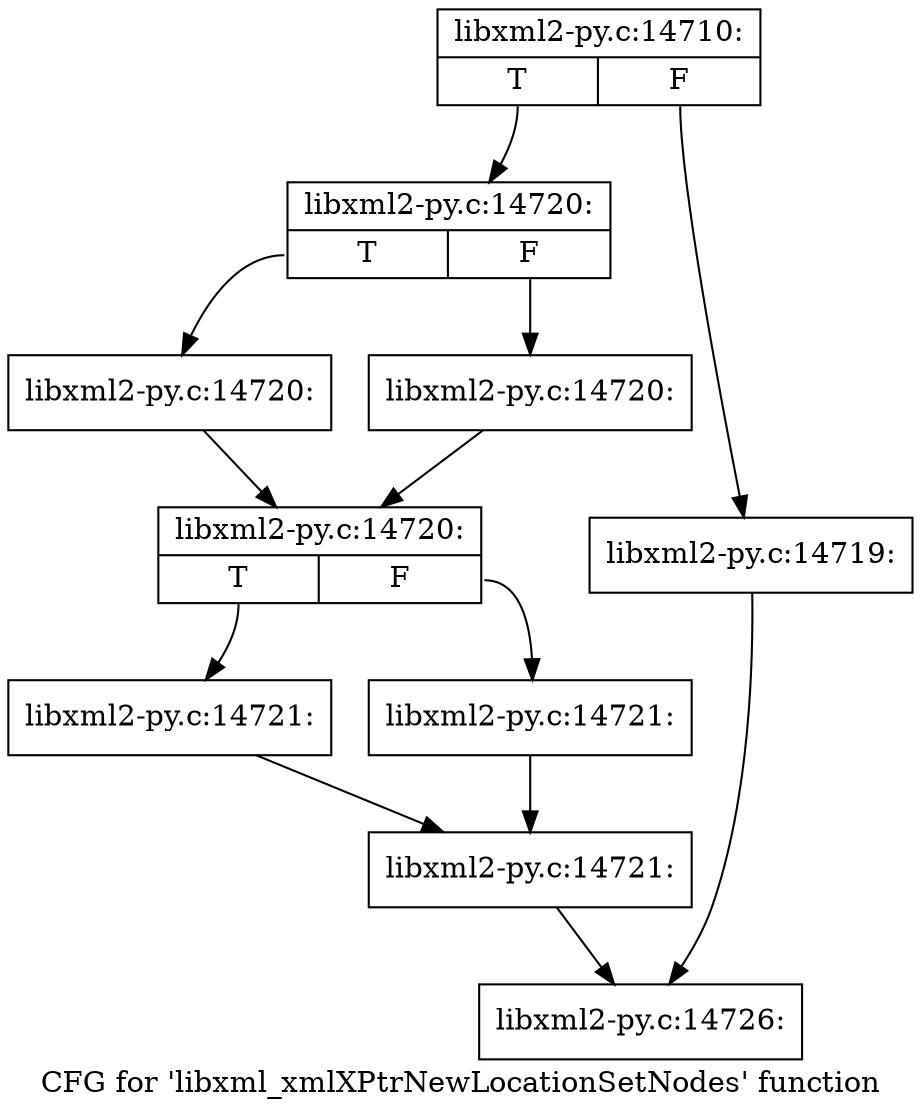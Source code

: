 digraph "CFG for 'libxml_xmlXPtrNewLocationSetNodes' function" {
	label="CFG for 'libxml_xmlXPtrNewLocationSetNodes' function";

	Node0x493bcb0 [shape=record,label="{libxml2-py.c:14710:|{<s0>T|<s1>F}}"];
	Node0x493bcb0:s0 -> Node0x4942850;
	Node0x493bcb0:s1 -> Node0x4942800;
	Node0x4942800 [shape=record,label="{libxml2-py.c:14719:}"];
	Node0x4942800 -> Node0x493fac0;
	Node0x4942850 [shape=record,label="{libxml2-py.c:14720:|{<s0>T|<s1>F}}"];
	Node0x4942850:s0 -> Node0x49430f0;
	Node0x4942850:s1 -> Node0x4943140;
	Node0x49430f0 [shape=record,label="{libxml2-py.c:14720:}"];
	Node0x49430f0 -> Node0x4943190;
	Node0x4943140 [shape=record,label="{libxml2-py.c:14720:}"];
	Node0x4943140 -> Node0x4943190;
	Node0x4943190 [shape=record,label="{libxml2-py.c:14720:|{<s0>T|<s1>F}}"];
	Node0x4943190:s0 -> Node0x49437c0;
	Node0x4943190:s1 -> Node0x4943810;
	Node0x49437c0 [shape=record,label="{libxml2-py.c:14721:}"];
	Node0x49437c0 -> Node0x4943860;
	Node0x4943810 [shape=record,label="{libxml2-py.c:14721:}"];
	Node0x4943810 -> Node0x4943860;
	Node0x4943860 [shape=record,label="{libxml2-py.c:14721:}"];
	Node0x4943860 -> Node0x493fac0;
	Node0x493fac0 [shape=record,label="{libxml2-py.c:14726:}"];
}
